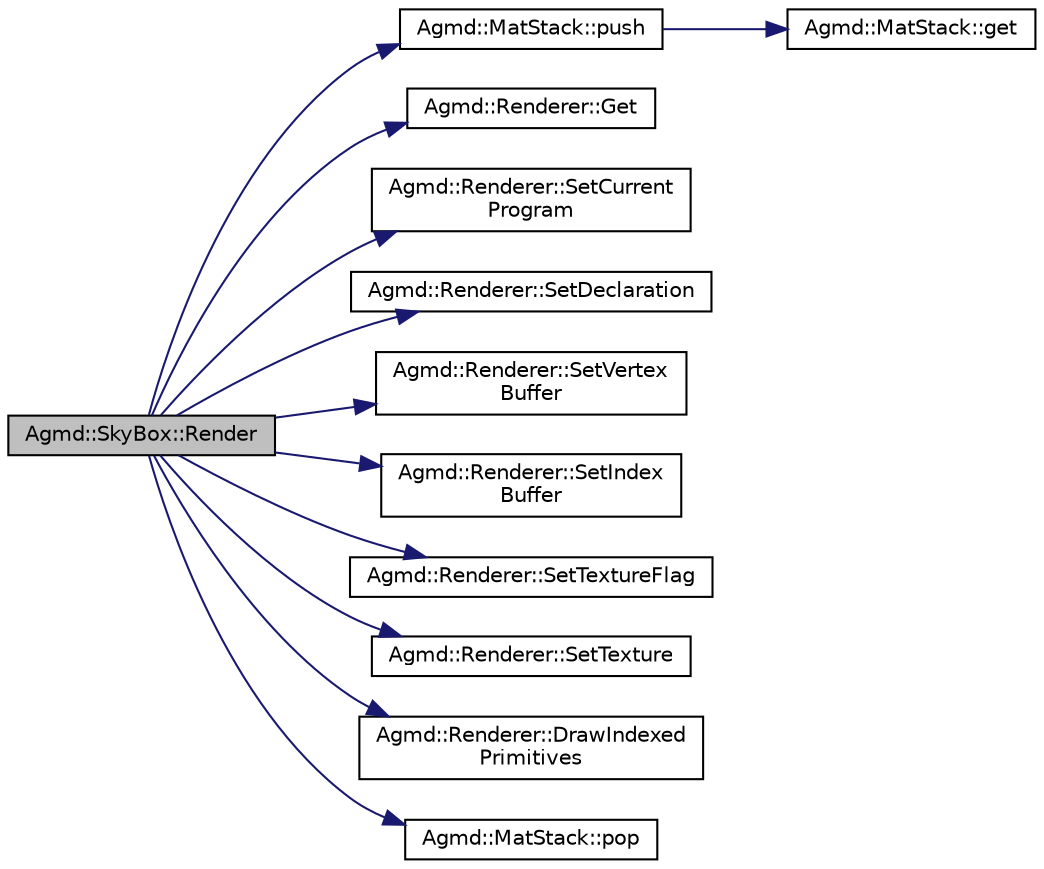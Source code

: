 digraph "Agmd::SkyBox::Render"
{
  edge [fontname="Helvetica",fontsize="10",labelfontname="Helvetica",labelfontsize="10"];
  node [fontname="Helvetica",fontsize="10",shape=record];
  rankdir="LR";
  Node1 [label="Agmd::SkyBox::Render",height=0.2,width=0.4,color="black", fillcolor="grey75", style="filled" fontcolor="black"];
  Node1 -> Node2 [color="midnightblue",fontsize="10",style="solid",fontname="Helvetica"];
  Node2 [label="Agmd::MatStack::push",height=0.2,width=0.4,color="black", fillcolor="white", style="filled",URL="$class_agmd_1_1_mat_stack.html#afe460b6af1fb5a631e8c7710bdeea28b"];
  Node2 -> Node3 [color="midnightblue",fontsize="10",style="solid",fontname="Helvetica"];
  Node3 [label="Agmd::MatStack::get",height=0.2,width=0.4,color="black", fillcolor="white", style="filled",URL="$class_agmd_1_1_mat_stack.html#ac897141ceb57d767029c31932b378eaa"];
  Node1 -> Node4 [color="midnightblue",fontsize="10",style="solid",fontname="Helvetica"];
  Node4 [label="Agmd::Renderer::Get",height=0.2,width=0.4,color="black", fillcolor="white", style="filled",URL="$class_agmd_1_1_renderer.html#a67e06733ccca8b2d044a1ec026168e3d"];
  Node1 -> Node5 [color="midnightblue",fontsize="10",style="solid",fontname="Helvetica"];
  Node5 [label="Agmd::Renderer::SetCurrent\lProgram",height=0.2,width=0.4,color="black", fillcolor="white", style="filled",URL="$class_agmd_1_1_renderer.html#ad48d0ec58e9395934013feec4fcf7330"];
  Node1 -> Node6 [color="midnightblue",fontsize="10",style="solid",fontname="Helvetica"];
  Node6 [label="Agmd::Renderer::SetDeclaration",height=0.2,width=0.4,color="black", fillcolor="white", style="filled",URL="$class_agmd_1_1_renderer.html#a3b7177938aefa8db8faa9d83eeb41b86"];
  Node1 -> Node7 [color="midnightblue",fontsize="10",style="solid",fontname="Helvetica"];
  Node7 [label="Agmd::Renderer::SetVertex\lBuffer",height=0.2,width=0.4,color="black", fillcolor="white", style="filled",URL="$class_agmd_1_1_renderer.html#add30039e42c3b079a6ef09bbc760b285"];
  Node1 -> Node8 [color="midnightblue",fontsize="10",style="solid",fontname="Helvetica"];
  Node8 [label="Agmd::Renderer::SetIndex\lBuffer",height=0.2,width=0.4,color="black", fillcolor="white", style="filled",URL="$class_agmd_1_1_renderer.html#a4f92be460ecb6a1ce8ce6c41b423e20f"];
  Node1 -> Node9 [color="midnightblue",fontsize="10",style="solid",fontname="Helvetica"];
  Node9 [label="Agmd::Renderer::SetTextureFlag",height=0.2,width=0.4,color="black", fillcolor="white", style="filled",URL="$class_agmd_1_1_renderer.html#ab1033cd7539cdcb7c1693ef87592fc76"];
  Node1 -> Node10 [color="midnightblue",fontsize="10",style="solid",fontname="Helvetica"];
  Node10 [label="Agmd::Renderer::SetTexture",height=0.2,width=0.4,color="black", fillcolor="white", style="filled",URL="$class_agmd_1_1_renderer.html#af3c3a8a33e870a40d4fbdb957959c4f4"];
  Node1 -> Node11 [color="midnightblue",fontsize="10",style="solid",fontname="Helvetica"];
  Node11 [label="Agmd::Renderer::DrawIndexed\lPrimitives",height=0.2,width=0.4,color="black", fillcolor="white", style="filled",URL="$class_agmd_1_1_renderer.html#a048e749e79dc3f0e18440a18cb5a4d37"];
  Node1 -> Node12 [color="midnightblue",fontsize="10",style="solid",fontname="Helvetica"];
  Node12 [label="Agmd::MatStack::pop",height=0.2,width=0.4,color="black", fillcolor="white", style="filled",URL="$class_agmd_1_1_mat_stack.html#a88b4892b6c36a01b3b651ca0de1c6e32"];
}
